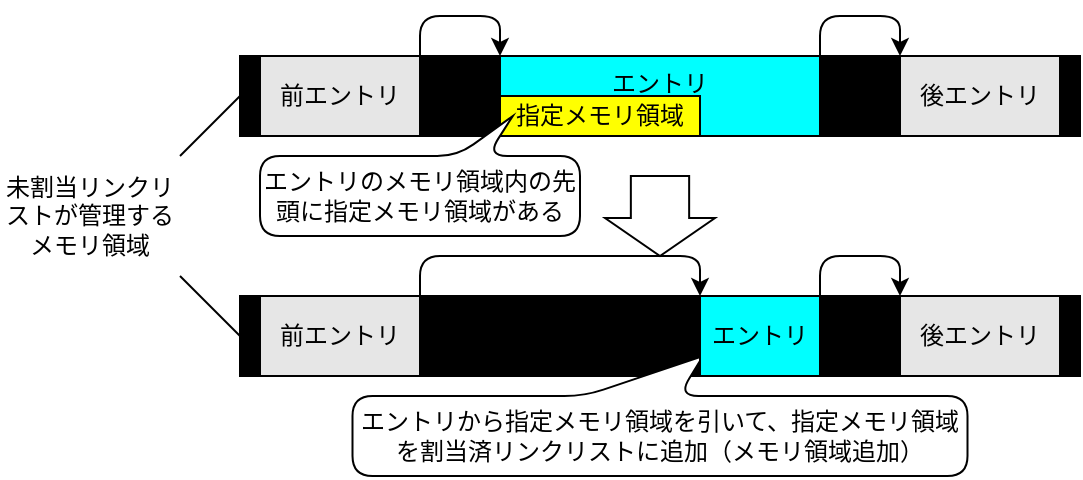 <mxfile version="13.10.0" type="device"><diagram id="OWiCJ5u_b008K-iCoCYX" name="ページ1"><mxGraphModel dx="1422" dy="743" grid="1" gridSize="10" guides="1" tooltips="1" connect="1" arrows="1" fold="1" page="1" pageScale="1" pageWidth="827" pageHeight="1169" math="0" shadow="0"><root><mxCell id="0"/><mxCell id="1" parent="0"/><mxCell id="pvyC2LYHRIclgO1RKelv-1" value="" style="rounded=0;whiteSpace=wrap;html=1;fillColor=#000000;" parent="1" vertex="1"><mxGeometry x="190" y="400" width="420" height="40" as="geometry"/></mxCell><mxCell id="pvyC2LYHRIclgO1RKelv-2" value="未割当リンクリストが管理するメモリ領域" style="text;html=1;strokeColor=none;fillColor=none;align=center;verticalAlign=middle;whiteSpace=wrap;rounded=0;" parent="1" vertex="1"><mxGeometry x="70" y="450" width="90" height="60" as="geometry"/></mxCell><mxCell id="pvyC2LYHRIclgO1RKelv-3" value="後エントリ" style="rounded=0;whiteSpace=wrap;html=1;fillColor=#E6E6E6;" parent="1" vertex="1"><mxGeometry x="520" y="400" width="80" height="40" as="geometry"/></mxCell><mxCell id="pvyC2LYHRIclgO1RKelv-4" value="エントリ" style="rounded=0;whiteSpace=wrap;html=1;verticalAlign=top;fillColor=#00FFFF;" parent="1" vertex="1"><mxGeometry x="320" y="400" width="160" height="40" as="geometry"/></mxCell><mxCell id="pvyC2LYHRIclgO1RKelv-5" value="前エントリ" style="rounded=0;whiteSpace=wrap;html=1;fillColor=#E6E6E6;" parent="1" vertex="1"><mxGeometry x="200" y="400" width="80" height="40" as="geometry"/></mxCell><mxCell id="pvyC2LYHRIclgO1RKelv-6" value="" style="endArrow=classic;html=1;exitX=1;exitY=0;exitDx=0;exitDy=0;entryX=0;entryY=0;entryDx=0;entryDy=0;" parent="1" source="pvyC2LYHRIclgO1RKelv-5" target="pvyC2LYHRIclgO1RKelv-4" edge="1"><mxGeometry width="50" height="50" relative="1" as="geometry"><mxPoint x="300" y="370" as="sourcePoint"/><mxPoint x="350" y="320" as="targetPoint"/><Array as="points"><mxPoint x="280" y="380"/><mxPoint x="320" y="380"/></Array></mxGeometry></mxCell><mxCell id="pvyC2LYHRIclgO1RKelv-11" value="" style="rounded=0;whiteSpace=wrap;html=1;fillColor=#000000;" parent="1" vertex="1"><mxGeometry x="190" y="520" width="420" height="40" as="geometry"/></mxCell><mxCell id="pvyC2LYHRIclgO1RKelv-14" value="前エントリ" style="rounded=0;whiteSpace=wrap;html=1;fillColor=#E6E6E6;" parent="1" vertex="1"><mxGeometry x="200" y="520" width="80" height="40" as="geometry"/></mxCell><mxCell id="pvyC2LYHRIclgO1RKelv-19" value="" style="html=1;shadow=0;dashed=0;align=center;verticalAlign=middle;shape=mxgraph.arrows2.arrow;dy=0.47;dx=19;direction=south;notch=0;rounded=1;fillColor=#FFFFFF;" parent="1" vertex="1"><mxGeometry x="372.5" y="460" width="55" height="40" as="geometry"/></mxCell><mxCell id="pvyC2LYHRIclgO1RKelv-20" value="" style="endArrow=none;html=1;entryX=0;entryY=0.5;entryDx=0;entryDy=0;exitX=1;exitY=0;exitDx=0;exitDy=0;" parent="1" source="pvyC2LYHRIclgO1RKelv-2" target="pvyC2LYHRIclgO1RKelv-1" edge="1"><mxGeometry width="50" height="50" relative="1" as="geometry"><mxPoint x="100" y="560" as="sourcePoint"/><mxPoint x="150" y="510" as="targetPoint"/></mxGeometry></mxCell><mxCell id="pvyC2LYHRIclgO1RKelv-21" value="" style="endArrow=none;html=1;entryX=0;entryY=0.5;entryDx=0;entryDy=0;exitX=1;exitY=1;exitDx=0;exitDy=0;" parent="1" source="pvyC2LYHRIclgO1RKelv-2" target="pvyC2LYHRIclgO1RKelv-11" edge="1"><mxGeometry width="50" height="50" relative="1" as="geometry"><mxPoint x="110" y="580" as="sourcePoint"/><mxPoint x="160" y="530" as="targetPoint"/></mxGeometry></mxCell><mxCell id="pvyC2LYHRIclgO1RKelv-22" value="エントリから指定メモリ領域を引いて、指定メモリ領域を割当済リンクリストに追加（メモリ領域追加）" style="shape=callout;whiteSpace=wrap;html=1;perimeter=calloutPerimeter;direction=west;base=47;size=20;position=0.47;fillColor=#FFFFFF;rounded=1;position2=0.43;" parent="1" vertex="1"><mxGeometry x="246.25" y="550" width="307.5" height="60" as="geometry"/></mxCell><mxCell id="NZy_sK8Od6rfRw0Jju02-1" value="後エントリ" style="rounded=0;whiteSpace=wrap;html=1;fillColor=#E6E6E6;" vertex="1" parent="1"><mxGeometry x="520" y="520" width="80" height="40" as="geometry"/></mxCell><mxCell id="NZy_sK8Od6rfRw0Jju02-2" value="指定メモリ領域" style="rounded=0;whiteSpace=wrap;html=1;fillColor=#FFFF00;" vertex="1" parent="1"><mxGeometry x="320" y="420" width="100" height="20" as="geometry"/></mxCell><mxCell id="NZy_sK8Od6rfRw0Jju02-3" value="" style="endArrow=classic;html=1;exitX=1;exitY=0;exitDx=0;exitDy=0;entryX=0;entryY=0;entryDx=0;entryDy=0;" edge="1" parent="1"><mxGeometry width="50" height="50" relative="1" as="geometry"><mxPoint x="480" y="400" as="sourcePoint"/><mxPoint x="520" y="400" as="targetPoint"/><Array as="points"><mxPoint x="480" y="380"/><mxPoint x="520" y="380"/></Array></mxGeometry></mxCell><mxCell id="pvyC2LYHRIclgO1RKelv-10" value="エントリのメモリ領域内の先頭に指定メモリ領域がある" style="shape=callout;whiteSpace=wrap;html=1;perimeter=calloutPerimeter;direction=west;base=15;size=20;position=0.29;fillColor=#FFFFFF;rounded=1;position2=0.21;" parent="1" vertex="1"><mxGeometry x="200" y="430" width="160" height="60" as="geometry"/></mxCell><mxCell id="NZy_sK8Od6rfRw0Jju02-4" value="エントリ" style="rounded=0;whiteSpace=wrap;html=1;verticalAlign=middle;fillColor=#00FFFF;" vertex="1" parent="1"><mxGeometry x="420" y="520" width="60" height="40" as="geometry"/></mxCell><mxCell id="NZy_sK8Od6rfRw0Jju02-5" value="" style="endArrow=classic;html=1;exitX=1;exitY=0;exitDx=0;exitDy=0;entryX=0;entryY=0;entryDx=0;entryDy=0;" edge="1" parent="1"><mxGeometry width="50" height="50" relative="1" as="geometry"><mxPoint x="480" y="520" as="sourcePoint"/><mxPoint x="520" y="520" as="targetPoint"/><Array as="points"><mxPoint x="480" y="500"/><mxPoint x="520" y="500"/></Array></mxGeometry></mxCell><mxCell id="NZy_sK8Od6rfRw0Jju02-6" value="" style="endArrow=classic;html=1;exitX=1;exitY=0;exitDx=0;exitDy=0;entryX=0;entryY=0;entryDx=0;entryDy=0;" edge="1" parent="1" target="NZy_sK8Od6rfRw0Jju02-4"><mxGeometry width="50" height="50" relative="1" as="geometry"><mxPoint x="280" y="520" as="sourcePoint"/><mxPoint x="320" y="520" as="targetPoint"/><Array as="points"><mxPoint x="280" y="500"/><mxPoint x="420" y="500"/></Array></mxGeometry></mxCell></root></mxGraphModel></diagram></mxfile>